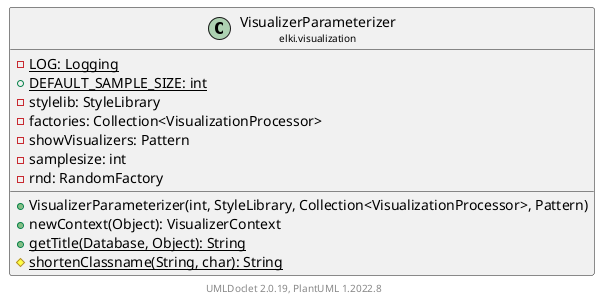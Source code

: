 @startuml
    remove .*\.(Instance|Par|Parameterizer|Factory)$
    set namespaceSeparator none
    hide empty fields
    hide empty methods

    class "<size:14>VisualizerParameterizer\n<size:10>elki.visualization" as elki.visualization.VisualizerParameterizer [[VisualizerParameterizer.html]] {
        {static} -LOG: Logging
        {static} +DEFAULT_SAMPLE_SIZE: int
        -stylelib: StyleLibrary
        -factories: Collection<VisualizationProcessor>
        -showVisualizers: Pattern
        -samplesize: int
        -rnd: RandomFactory
        +VisualizerParameterizer(int, StyleLibrary, Collection<VisualizationProcessor>, Pattern)
        +newContext(Object): VisualizerContext
        {static} +getTitle(Database, Object): String
        {static} #shortenClassname(String, char): String
    }
    class "<size:14>VisualizerParameterizer.Par\n<size:10>elki.visualization" as elki.visualization.VisualizerParameterizer.Par [[VisualizerParameterizer.Par.html]]

    elki.visualization.VisualizerParameterizer +-- elki.visualization.VisualizerParameterizer.Par

    center footer UMLDoclet 2.0.19, PlantUML 1.2022.8
@enduml
